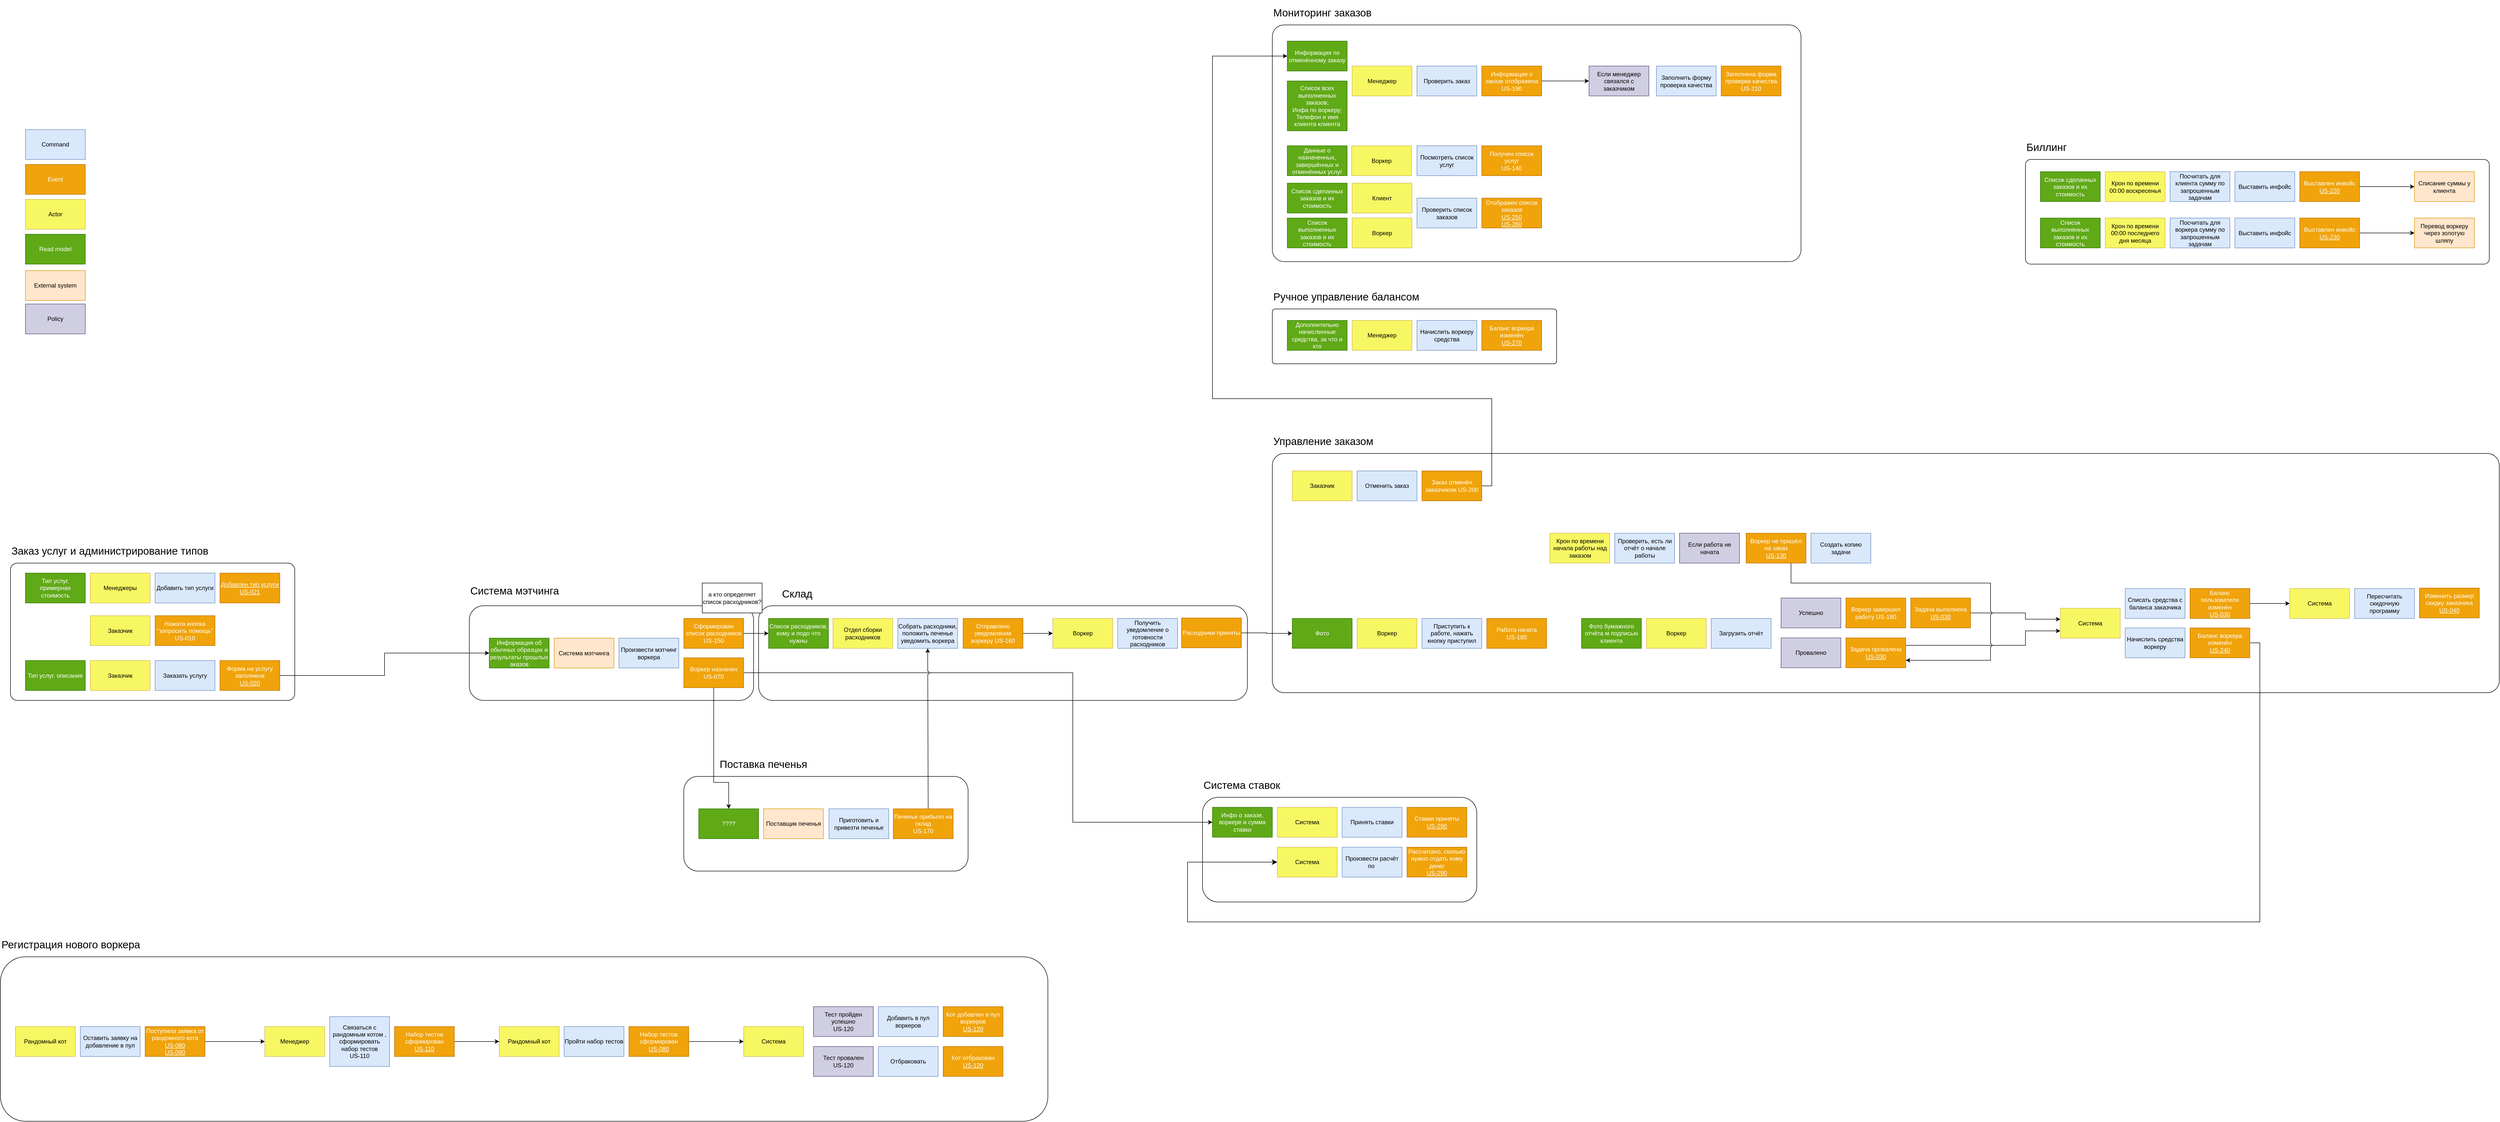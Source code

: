 <mxfile version="21.2.8" type="device">
  <diagram id="d3xwrjJmMlI8IsP-cI8p" name="Page-1">
    <mxGraphModel dx="2420" dy="2217" grid="1" gridSize="10" guides="1" tooltips="1" connect="1" arrows="1" fold="1" page="1" pageScale="1" pageWidth="827" pageHeight="1169" math="0" shadow="0">
      <root>
        <mxCell id="0" />
        <mxCell id="1" parent="0" />
        <mxCell id="K2-mk_BaM7Cxro6s_20j-19" value="" style="rounded=1;whiteSpace=wrap;html=1;arcSize=5;" parent="1" vertex="1">
          <mxGeometry x="3640" y="-650" width="930" height="210" as="geometry" />
        </mxCell>
        <mxCell id="K2-mk_BaM7Cxro6s_20j-16" value="" style="rounded=1;whiteSpace=wrap;html=1;arcSize=5;" parent="1" vertex="1">
          <mxGeometry x="2130" y="-350" width="570" height="110" as="geometry" />
        </mxCell>
        <mxCell id="K2-mk_BaM7Cxro6s_20j-15" value="" style="rounded=1;whiteSpace=wrap;html=1;arcSize=5;" parent="1" vertex="1">
          <mxGeometry x="2130" y="-920" width="1060" height="475" as="geometry" />
        </mxCell>
        <mxCell id="K2-mk_BaM7Cxro6s_20j-13" value="" style="rounded=1;whiteSpace=wrap;html=1;glass=0;shadow=0;arcSize=5;" parent="1" vertex="1">
          <mxGeometry x="2130" y="-60" width="2460" height="480" as="geometry" />
        </mxCell>
        <mxCell id="K2-mk_BaM7Cxro6s_20j-9" value="" style="rounded=1;whiteSpace=wrap;html=1;" parent="1" vertex="1">
          <mxGeometry x="1990" y="630" width="550" height="210" as="geometry" />
        </mxCell>
        <mxCell id="K2-mk_BaM7Cxro6s_20j-5" value="" style="rounded=1;whiteSpace=wrap;html=1;" parent="1" vertex="1">
          <mxGeometry x="1100" y="245.5" width="980" height="190" as="geometry" />
        </mxCell>
        <mxCell id="K2-mk_BaM7Cxro6s_20j-3" value="" style="rounded=1;whiteSpace=wrap;html=1;" parent="1" vertex="1">
          <mxGeometry x="950" y="588" width="570" height="190" as="geometry" />
        </mxCell>
        <mxCell id="K2-mk_BaM7Cxro6s_20j-1" value="" style="rounded=1;whiteSpace=wrap;html=1;" parent="1" vertex="1">
          <mxGeometry x="520" y="245.5" width="570" height="190" as="geometry" />
        </mxCell>
        <mxCell id="YszDemMy2gP09iMwwfaw-6" value="" style="rounded=1;whiteSpace=wrap;html=1;arcSize=5;" parent="1" vertex="1">
          <mxGeometry x="-400" y="160" width="570" height="275.5" as="geometry" />
        </mxCell>
        <mxCell id="YszDemMy2gP09iMwwfaw-1" value="" style="rounded=1;whiteSpace=wrap;html=1;" parent="1" vertex="1">
          <mxGeometry x="-420" y="950" width="2100" height="330" as="geometry" />
        </mxCell>
        <mxCell id="OSCMjye8fPy7Yy5Lh9Bj-2" value="Нажата кнопка &quot;запросить помощь&quot;&lt;br&gt;US-010" style="rounded=0;whiteSpace=wrap;html=1;fillColor=#f0a30a;strokeColor=#BD7000;fontColor=#ffffff;" parent="1" vertex="1">
          <mxGeometry x="-110" y="265.5" width="120" height="60" as="geometry" />
        </mxCell>
        <mxCell id="OSCMjye8fPy7Yy5Lh9Bj-3" value="Форма на услугу заполнена&lt;br&gt;&lt;u&gt;US-020&lt;/u&gt;" style="rounded=0;whiteSpace=wrap;html=1;fillColor=#f0a30a;strokeColor=#BD7000;fontColor=#ffffff;" parent="1" vertex="1">
          <mxGeometry x="20" y="355.5" width="120" height="60" as="geometry" />
        </mxCell>
        <mxCell id="OSCMjye8fPy7Yy5Lh9Bj-6" value="" style="edgeStyle=orthogonalEdgeStyle;rounded=0;orthogonalLoop=1;jettySize=auto;html=1;entryX=0;entryY=0.367;entryDx=0;entryDy=0;entryPerimeter=0;" parent="1" source="OSCMjye8fPy7Yy5Lh9Bj-4" target="hO5w0gElnGxJXxH-nVZi-56" edge="1">
          <mxGeometry relative="1" as="geometry">
            <Array as="points">
              <mxPoint x="3640" y="260" />
              <mxPoint x="3640" y="272" />
            </Array>
          </mxGeometry>
        </mxCell>
        <mxCell id="OSCMjye8fPy7Yy5Lh9Bj-4" value="Задача выполнена&lt;br&gt;&lt;u&gt;US-030&lt;/u&gt;" style="rounded=0;whiteSpace=wrap;html=1;fillColor=#f0a30a;strokeColor=#BD7000;fontColor=#ffffff;" parent="1" vertex="1">
          <mxGeometry x="3410" y="230" width="120" height="60" as="geometry" />
        </mxCell>
        <mxCell id="Bmm3zK5qdp1RYX5W6UsU-3" value="" style="edgeStyle=orthogonalEdgeStyle;rounded=0;orthogonalLoop=1;jettySize=auto;html=1;" parent="1" source="OSCMjye8fPy7Yy5Lh9Bj-5" target="Bmm3zK5qdp1RYX5W6UsU-1" edge="1">
          <mxGeometry relative="1" as="geometry" />
        </mxCell>
        <mxCell id="wWsWXtit5074qSS0YgeG-2" style="edgeStyle=segmentEdgeStyle;shape=connector;curved=0;rounded=0;orthogonalLoop=1;jettySize=auto;html=1;exitX=1;exitY=0.5;exitDx=0;exitDy=0;labelBackgroundColor=default;strokeColor=#000000;strokeWidth=1;fontFamily=Helvetica;fontSize=11;fontColor=default;endArrow=classic;startSize=8;endSize=8;elbow=vertical;entryX=0;entryY=0.5;entryDx=0;entryDy=0;" edge="1" parent="1" source="hO5w0gElnGxJXxH-nVZi-58" target="wWsWXtit5074qSS0YgeG-5">
          <mxGeometry relative="1" as="geometry">
            <mxPoint x="1960.957" y="780" as="targetPoint" />
            <Array as="points">
              <mxPoint x="4110" y="320" />
              <mxPoint x="4110" y="880" />
              <mxPoint x="1960" y="880" />
              <mxPoint x="1960" y="760" />
            </Array>
          </mxGeometry>
        </mxCell>
        <mxCell id="OSCMjye8fPy7Yy5Lh9Bj-5" value="Баланс пользователя изменён&lt;br&gt;&lt;u&gt;US-030&lt;/u&gt;" style="rounded=0;whiteSpace=wrap;html=1;fillColor=#f0a30a;strokeColor=#BD7000;fontColor=#ffffff;" parent="1" vertex="1">
          <mxGeometry x="3970" y="211" width="120" height="60" as="geometry" />
        </mxCell>
        <mxCell id="OSCMjye8fPy7Yy5Lh9Bj-8" style="edgeStyle=orthogonalEdgeStyle;rounded=0;orthogonalLoop=1;jettySize=auto;html=1;exitX=1;exitY=0.25;exitDx=0;exitDy=0;entryX=0;entryY=0.75;entryDx=0;entryDy=0;" parent="1" source="OSCMjye8fPy7Yy5Lh9Bj-7" target="hO5w0gElnGxJXxH-nVZi-56" edge="1">
          <mxGeometry relative="1" as="geometry">
            <Array as="points">
              <mxPoint x="3640" y="325" />
              <mxPoint x="3640" y="296" />
              <mxPoint x="3710" y="296" />
            </Array>
          </mxGeometry>
        </mxCell>
        <mxCell id="OSCMjye8fPy7Yy5Lh9Bj-7" value="Задача провалена&lt;br&gt;&lt;u&gt;US-030&lt;/u&gt;" style="rounded=0;whiteSpace=wrap;html=1;fillColor=#f0a30a;strokeColor=#BD7000;fontColor=#ffffff;" parent="1" vertex="1">
          <mxGeometry x="3280" y="310" width="120" height="60" as="geometry" />
        </mxCell>
        <mxCell id="OSCMjye8fPy7Yy5Lh9Bj-9" value="Изменить размер скидку заказчика&lt;br&gt;&lt;u&gt;US-040&lt;/u&gt;" style="rounded=0;whiteSpace=wrap;html=1;fillColor=#f0a30a;strokeColor=#BD7000;fontColor=#ffffff;" parent="1" vertex="1">
          <mxGeometry x="4430" y="210" width="120" height="60" as="geometry" />
        </mxCell>
        <mxCell id="OSCMjye8fPy7Yy5Lh9Bj-46" style="edgeStyle=orthogonalEdgeStyle;rounded=0;orthogonalLoop=1;jettySize=auto;html=1;exitX=0.5;exitY=1;exitDx=0;exitDy=0;entryX=0.5;entryY=0;entryDx=0;entryDy=0;" parent="1" source="OSCMjye8fPy7Yy5Lh9Bj-14" target="hO5w0gElnGxJXxH-nVZi-28" edge="1">
          <mxGeometry relative="1" as="geometry">
            <mxPoint x="987" y="683" as="targetPoint" />
            <Array as="points">
              <mxPoint x="1010" y="600" />
              <mxPoint x="1040" y="600" />
            </Array>
          </mxGeometry>
        </mxCell>
        <mxCell id="hO5w0gElnGxJXxH-nVZi-92" style="edgeStyle=orthogonalEdgeStyle;rounded=0;orthogonalLoop=1;jettySize=auto;html=1;exitX=1;exitY=0.5;exitDx=0;exitDy=0;entryX=0;entryY=0.5;entryDx=0;entryDy=0;shadow=0;jumpStyle=arc;" parent="1" source="OSCMjye8fPy7Yy5Lh9Bj-14" target="hO5w0gElnGxJXxH-nVZi-88" edge="1">
          <mxGeometry relative="1" as="geometry">
            <Array as="points">
              <mxPoint x="1730" y="380" />
              <mxPoint x="1730" y="680" />
            </Array>
          </mxGeometry>
        </mxCell>
        <mxCell id="OSCMjye8fPy7Yy5Lh9Bj-14" value="Воркер назначен&lt;br&gt;US-070" style="rounded=0;whiteSpace=wrap;html=1;fillColor=#f0a30a;strokeColor=#BD7000;fontColor=#ffffff;" parent="1" vertex="1">
          <mxGeometry x="950" y="350" width="120" height="60" as="geometry" />
        </mxCell>
        <mxCell id="hO5w0gElnGxJXxH-nVZi-3" style="edgeStyle=orthogonalEdgeStyle;rounded=0;orthogonalLoop=1;jettySize=auto;html=1;exitX=1;exitY=0.5;exitDx=0;exitDy=0;" parent="1" source="OSCMjye8fPy7Yy5Lh9Bj-16" target="AU5BO0Ih3276CnvpscHl-20" edge="1">
          <mxGeometry relative="1" as="geometry" />
        </mxCell>
        <mxCell id="OSCMjye8fPy7Yy5Lh9Bj-16" value="Поступила заявка от рандомного кота&lt;br&gt;&lt;u&gt;US-080&lt;br&gt;US-090&lt;br&gt;&lt;/u&gt;" style="rounded=0;whiteSpace=wrap;html=1;fillColor=#f0a30a;strokeColor=#BD7000;fontColor=#ffffff;" parent="1" vertex="1">
          <mxGeometry x="-130" y="1090" width="120" height="60" as="geometry" />
        </mxCell>
        <mxCell id="OSCMjye8fPy7Yy5Lh9Bj-31" style="edgeStyle=orthogonalEdgeStyle;rounded=0;orthogonalLoop=1;jettySize=auto;html=1;exitX=0.75;exitY=1;exitDx=0;exitDy=0;entryX=1;entryY=0.75;entryDx=0;entryDy=0;jumpStyle=arc;" parent="1" source="OSCMjye8fPy7Yy5Lh9Bj-29" target="OSCMjye8fPy7Yy5Lh9Bj-7" edge="1">
          <mxGeometry relative="1" as="geometry">
            <Array as="points">
              <mxPoint x="3170" y="200" />
              <mxPoint x="3570" y="200" />
              <mxPoint x="3570" y="355" />
            </Array>
          </mxGeometry>
        </mxCell>
        <mxCell id="OSCMjye8fPy7Yy5Lh9Bj-29" value="Воркер не пришёл на заказ&lt;br&gt;&lt;u&gt;US-130&lt;/u&gt;" style="rounded=0;whiteSpace=wrap;html=1;fillColor=#f0a30a;strokeColor=#BD7000;fontColor=#ffffff;" parent="1" vertex="1">
          <mxGeometry x="3080" y="100" width="120" height="60" as="geometry" />
        </mxCell>
        <mxCell id="OSCMjye8fPy7Yy5Lh9Bj-45" value="" style="edgeStyle=orthogonalEdgeStyle;rounded=0;orthogonalLoop=1;jettySize=auto;html=1;entryX=0;entryY=0.5;entryDx=0;entryDy=0;" parent="1" source="OSCMjye8fPy7Yy5Lh9Bj-42" target="hO5w0gElnGxJXxH-nVZi-21" edge="1">
          <mxGeometry relative="1" as="geometry" />
        </mxCell>
        <mxCell id="OSCMjye8fPy7Yy5Lh9Bj-42" value="Сформирован список расходников&lt;br&gt;US-150" style="rounded=0;whiteSpace=wrap;html=1;fillColor=#f0a30a;strokeColor=#BD7000;fontColor=#ffffff;" parent="1" vertex="1">
          <mxGeometry x="950" y="271" width="120" height="60" as="geometry" />
        </mxCell>
        <mxCell id="hO5w0gElnGxJXxH-nVZi-26" value="" style="edgeStyle=orthogonalEdgeStyle;rounded=0;orthogonalLoop=1;jettySize=auto;html=1;" parent="1" source="OSCMjye8fPy7Yy5Lh9Bj-44" target="hO5w0gElnGxJXxH-nVZi-24" edge="1">
          <mxGeometry relative="1" as="geometry" />
        </mxCell>
        <mxCell id="OSCMjye8fPy7Yy5Lh9Bj-44" value="Отправлено уведомление воркеру US-160" style="rounded=0;whiteSpace=wrap;html=1;fillColor=#f0a30a;strokeColor=#BD7000;fontColor=#ffffff;" parent="1" vertex="1">
          <mxGeometry x="1510" y="271" width="120" height="60" as="geometry" />
        </mxCell>
        <mxCell id="OSCMjye8fPy7Yy5Lh9Bj-50" style="edgeStyle=orthogonalEdgeStyle;rounded=0;orthogonalLoop=1;jettySize=auto;html=1;exitX=0.5;exitY=0;exitDx=0;exitDy=0;entryX=0.5;entryY=1;entryDx=0;entryDy=0;jumpStyle=arc;" parent="1" source="OSCMjye8fPy7Yy5Lh9Bj-48" target="hO5w0gElnGxJXxH-nVZi-23" edge="1">
          <mxGeometry relative="1" as="geometry">
            <Array as="points">
              <mxPoint x="1440" y="653" />
              <mxPoint x="1440" y="600" />
              <mxPoint x="1439" y="600" />
            </Array>
            <mxPoint x="1440" y="370" as="targetPoint" />
          </mxGeometry>
        </mxCell>
        <mxCell id="OSCMjye8fPy7Yy5Lh9Bj-48" value="Печенье прибыло на склад&lt;br&gt;US-170" style="rounded=0;whiteSpace=wrap;html=1;fillColor=#f0a30a;strokeColor=#BD7000;fontColor=#ffffff;" parent="1" vertex="1">
          <mxGeometry x="1370" y="653" width="120" height="60" as="geometry" />
        </mxCell>
        <mxCell id="OSCMjye8fPy7Yy5Lh9Bj-51" value="Работа начата&lt;br&gt;US-180" style="rounded=0;whiteSpace=wrap;html=1;fillColor=#f0a30a;strokeColor=#BD7000;fontColor=#ffffff;" parent="1" vertex="1">
          <mxGeometry x="2560" y="271" width="120" height="60" as="geometry" />
        </mxCell>
        <mxCell id="OSCMjye8fPy7Yy5Lh9Bj-53" value="Воркер завершил работу US-180" style="rounded=0;whiteSpace=wrap;html=1;fillColor=#f0a30a;strokeColor=#BD7000;fontColor=#ffffff;" parent="1" vertex="1">
          <mxGeometry x="3280" y="230" width="120" height="60" as="geometry" />
        </mxCell>
        <mxCell id="AU5BO0Ih3276CnvpscHl-1" value="Заказчик" style="rounded=0;whiteSpace=wrap;html=1;fillColor=#F7F763;strokeColor=#d6b656;" parent="1" vertex="1">
          <mxGeometry x="-240" y="355.5" width="120" height="60" as="geometry" />
        </mxCell>
        <mxCell id="AU5BO0Ih3276CnvpscHl-3" value="Заказать услугу" style="rounded=0;whiteSpace=wrap;html=1;fillColor=#dae8fc;strokeColor=#6c8ebf;" parent="1" vertex="1">
          <mxGeometry x="-110" y="355.5" width="120" height="60" as="geometry" />
        </mxCell>
        <mxCell id="AU5BO0Ih3276CnvpscHl-4" value="Тип услуг. описание" style="rounded=0;whiteSpace=wrap;html=1;fillColor=#60a917;strokeColor=#2D7600;fontColor=#ffffff;" parent="1" vertex="1">
          <mxGeometry x="-370" y="355.5" width="120" height="60" as="geometry" />
        </mxCell>
        <mxCell id="AU5BO0Ih3276CnvpscHl-5" value="Заказчик" style="rounded=0;whiteSpace=wrap;html=1;fillColor=#F7F763;strokeColor=#d6b656;" parent="1" vertex="1">
          <mxGeometry x="-240" y="265.5" width="120" height="60" as="geometry" />
        </mxCell>
        <mxCell id="AU5BO0Ih3276CnvpscHl-6" value="Менеджеры" style="rounded=0;whiteSpace=wrap;html=1;fillColor=#F7F763;strokeColor=#d6b656;" parent="1" vertex="1">
          <mxGeometry x="-240" y="180" width="120" height="60" as="geometry" />
        </mxCell>
        <mxCell id="AU5BO0Ih3276CnvpscHl-7" value="Добавить тип услуги" style="rounded=0;whiteSpace=wrap;html=1;fillColor=#dae8fc;strokeColor=#6c8ebf;" parent="1" vertex="1">
          <mxGeometry x="-110" y="180" width="120" height="60" as="geometry" />
        </mxCell>
        <mxCell id="AU5BO0Ih3276CnvpscHl-8" value="&lt;u&gt;Добавлен тип услуги&lt;br&gt;US-021&lt;/u&gt;" style="rounded=0;whiteSpace=wrap;html=1;fillColor=#f0a30a;strokeColor=#BD7000;fontColor=#ffffff;" parent="1" vertex="1">
          <mxGeometry x="20" y="180" width="120" height="60" as="geometry" />
        </mxCell>
        <mxCell id="AU5BO0Ih3276CnvpscHl-9" value="Тип услуг. примерная стоимость" style="rounded=0;whiteSpace=wrap;html=1;fillColor=#60a917;strokeColor=#2D7600;fontColor=#ffffff;" parent="1" vertex="1">
          <mxGeometry x="-370" y="180" width="120" height="60" as="geometry" />
        </mxCell>
        <mxCell id="AU5BO0Ih3276CnvpscHl-13" value="Система мэтчинга" style="rounded=0;whiteSpace=wrap;html=1;fillColor=#ffe6cc;strokeColor=#d79b00;" parent="1" vertex="1">
          <mxGeometry x="690" y="310.5" width="120" height="60" as="geometry" />
        </mxCell>
        <mxCell id="AU5BO0Ih3276CnvpscHl-15" value="Произвести мэтчинг воркера" style="rounded=0;whiteSpace=wrap;html=1;fillColor=#dae8fc;strokeColor=#6c8ebf;" parent="1" vertex="1">
          <mxGeometry x="820" y="310.5" width="120" height="60" as="geometry" />
        </mxCell>
        <mxCell id="AU5BO0Ih3276CnvpscHl-17" value="" style="edgeStyle=orthogonalEdgeStyle;rounded=0;orthogonalLoop=1;jettySize=auto;html=1;exitX=1;exitY=0.5;exitDx=0;exitDy=0;entryX=0;entryY=0.5;entryDx=0;entryDy=0;" parent="1" source="OSCMjye8fPy7Yy5Lh9Bj-3" target="AU5BO0Ih3276CnvpscHl-16" edge="1">
          <mxGeometry relative="1" as="geometry">
            <mxPoint x="150" y="340" as="sourcePoint" />
            <mxPoint x="690" y="341" as="targetPoint" />
          </mxGeometry>
        </mxCell>
        <mxCell id="AU5BO0Ih3276CnvpscHl-16" value="Информация об обычных образцах и результаты прошлых аказов" style="rounded=0;whiteSpace=wrap;html=1;fillColor=#60a917;strokeColor=#2D7600;fontColor=#ffffff;" parent="1" vertex="1">
          <mxGeometry x="560" y="310.5" width="120" height="60" as="geometry" />
        </mxCell>
        <mxCell id="AU5BO0Ih3276CnvpscHl-18" value="Рандомный кот" style="rounded=0;whiteSpace=wrap;html=1;fillColor=#F7F763;strokeColor=#d6b656;" parent="1" vertex="1">
          <mxGeometry x="-390" y="1090" width="120" height="60" as="geometry" />
        </mxCell>
        <mxCell id="AU5BO0Ih3276CnvpscHl-19" value="Оставить заявку на добавление в пул" style="rounded=0;whiteSpace=wrap;html=1;fillColor=#dae8fc;strokeColor=#6c8ebf;" parent="1" vertex="1">
          <mxGeometry x="-260" y="1090" width="120" height="60" as="geometry" />
        </mxCell>
        <mxCell id="AU5BO0Ih3276CnvpscHl-20" value="Менеджер" style="rounded=0;whiteSpace=wrap;html=1;fillColor=#F7F763;strokeColor=#d6b656;" parent="1" vertex="1">
          <mxGeometry x="110" y="1090" width="120" height="60" as="geometry" />
        </mxCell>
        <mxCell id="hO5w0gElnGxJXxH-nVZi-1" value="Связаться с рандомным котом , сформировать набор тестов&lt;br&gt;US-110" style="rounded=0;whiteSpace=wrap;html=1;fillColor=#dae8fc;strokeColor=#6c8ebf;" parent="1" vertex="1">
          <mxGeometry x="240" y="1070" width="120" height="100" as="geometry" />
        </mxCell>
        <mxCell id="hO5w0gElnGxJXxH-nVZi-5" style="edgeStyle=orthogonalEdgeStyle;rounded=0;orthogonalLoop=1;jettySize=auto;html=1;exitX=1;exitY=0.5;exitDx=0;exitDy=0;" parent="1" source="hO5w0gElnGxJXxH-nVZi-2" target="hO5w0gElnGxJXxH-nVZi-4" edge="1">
          <mxGeometry relative="1" as="geometry" />
        </mxCell>
        <mxCell id="hO5w0gElnGxJXxH-nVZi-2" value="Набор тестов сформирован&lt;br&gt;&lt;u&gt;US-110&lt;/u&gt;" style="rounded=0;whiteSpace=wrap;html=1;fillColor=#f0a30a;strokeColor=#BD7000;fontColor=#ffffff;" parent="1" vertex="1">
          <mxGeometry x="370" y="1090" width="120" height="60" as="geometry" />
        </mxCell>
        <mxCell id="hO5w0gElnGxJXxH-nVZi-4" value="Рандомный кот" style="rounded=0;whiteSpace=wrap;html=1;fillColor=#F7F763;strokeColor=#d6b656;" parent="1" vertex="1">
          <mxGeometry x="580" y="1090" width="120" height="60" as="geometry" />
        </mxCell>
        <mxCell id="hO5w0gElnGxJXxH-nVZi-6" value="Пройти набор тестов" style="rounded=0;whiteSpace=wrap;html=1;fillColor=#dae8fc;strokeColor=#6c8ebf;" parent="1" vertex="1">
          <mxGeometry x="710" y="1090" width="120" height="60" as="geometry" />
        </mxCell>
        <mxCell id="hO5w0gElnGxJXxH-nVZi-7" value="&lt;div&gt;Тест пройден успешно&lt;/div&gt;&lt;div&gt;US-120&lt;/div&gt;" style="rounded=0;whiteSpace=wrap;html=1;fillColor=#d0cee2;strokeColor=#56517e;" parent="1" vertex="1">
          <mxGeometry x="1210" y="1050" width="120" height="60" as="geometry" />
        </mxCell>
        <mxCell id="hO5w0gElnGxJXxH-nVZi-11" value="" style="edgeStyle=orthogonalEdgeStyle;rounded=0;orthogonalLoop=1;jettySize=auto;html=1;" parent="1" source="hO5w0gElnGxJXxH-nVZi-8" target="hO5w0gElnGxJXxH-nVZi-9" edge="1">
          <mxGeometry relative="1" as="geometry" />
        </mxCell>
        <mxCell id="hO5w0gElnGxJXxH-nVZi-8" value="Набор тестов сформирован&lt;br&gt;&lt;u&gt;US-080&lt;/u&gt;" style="rounded=0;whiteSpace=wrap;html=1;fillColor=#f0a30a;strokeColor=#BD7000;fontColor=#ffffff;" parent="1" vertex="1">
          <mxGeometry x="840" y="1090" width="120" height="60" as="geometry" />
        </mxCell>
        <mxCell id="hO5w0gElnGxJXxH-nVZi-9" value="Система" style="rounded=0;whiteSpace=wrap;html=1;fillColor=#F7F763;strokeColor=#d6b656;" parent="1" vertex="1">
          <mxGeometry x="1070" y="1090" width="120" height="60" as="geometry" />
        </mxCell>
        <mxCell id="hO5w0gElnGxJXxH-nVZi-10" value="&lt;div&gt;Тест провален&lt;/div&gt;&lt;div&gt;US-120&lt;/div&gt;" style="rounded=0;whiteSpace=wrap;html=1;fillColor=#d0cee2;strokeColor=#56517e;" parent="1" vertex="1">
          <mxGeometry x="1210" y="1130" width="120" height="60" as="geometry" />
        </mxCell>
        <mxCell id="hO5w0gElnGxJXxH-nVZi-12" value="Добавить в пул воркеров" style="rounded=0;whiteSpace=wrap;html=1;fillColor=#dae8fc;strokeColor=#6c8ebf;" parent="1" vertex="1">
          <mxGeometry x="1340" y="1050" width="120" height="60" as="geometry" />
        </mxCell>
        <mxCell id="hO5w0gElnGxJXxH-nVZi-13" value="Отбраковать" style="rounded=0;whiteSpace=wrap;html=1;fillColor=#dae8fc;strokeColor=#6c8ebf;" parent="1" vertex="1">
          <mxGeometry x="1340" y="1130" width="120" height="60" as="geometry" />
        </mxCell>
        <mxCell id="hO5w0gElnGxJXxH-nVZi-14" value="Кот добавлен в пул воркеров&lt;br&gt;&lt;u&gt;US-120&lt;/u&gt;" style="rounded=0;whiteSpace=wrap;html=1;fillColor=#f0a30a;strokeColor=#BD7000;fontColor=#ffffff;" parent="1" vertex="1">
          <mxGeometry x="1470" y="1050" width="120" height="60" as="geometry" />
        </mxCell>
        <mxCell id="hO5w0gElnGxJXxH-nVZi-15" value="Кот отбракован&lt;br&gt;&lt;u&gt;US-120&lt;/u&gt;" style="rounded=0;whiteSpace=wrap;html=1;fillColor=#f0a30a;strokeColor=#BD7000;fontColor=#ffffff;" parent="1" vertex="1">
          <mxGeometry x="1470" y="1130" width="120" height="60" as="geometry" />
        </mxCell>
        <mxCell id="hO5w0gElnGxJXxH-nVZi-16" value="Отдел сборки расходников" style="rounded=0;whiteSpace=wrap;html=1;fillColor=#F7F763;strokeColor=#d6b656;" parent="1" vertex="1">
          <mxGeometry x="1249" y="271" width="120" height="60" as="geometry" />
        </mxCell>
        <mxCell id="hO5w0gElnGxJXxH-nVZi-17" value="Воркер" style="rounded=0;whiteSpace=wrap;html=1;fillColor=#F7F763;strokeColor=#d6b656;" parent="1" vertex="1">
          <mxGeometry x="2289" y="-677.5" width="120" height="60" as="geometry" />
        </mxCell>
        <mxCell id="hO5w0gElnGxJXxH-nVZi-18" value="Посмотреть список услуг" style="rounded=0;whiteSpace=wrap;html=1;fillColor=#dae8fc;strokeColor=#6c8ebf;" parent="1" vertex="1">
          <mxGeometry x="2420" y="-677.5" width="120" height="60" as="geometry" />
        </mxCell>
        <mxCell id="hO5w0gElnGxJXxH-nVZi-19" value="Получен список услуг&lt;br&gt;US-140" style="rounded=0;whiteSpace=wrap;html=1;fillColor=#f0a30a;strokeColor=#BD7000;fontColor=#ffffff;" parent="1" vertex="1">
          <mxGeometry x="2550" y="-677.5" width="120" height="60" as="geometry" />
        </mxCell>
        <mxCell id="hO5w0gElnGxJXxH-nVZi-20" value="Данные о назначенных, завершённых и отменённых услуг" style="rounded=0;whiteSpace=wrap;html=1;fillColor=#60a917;strokeColor=#2D7600;fontColor=#ffffff;" parent="1" vertex="1">
          <mxGeometry x="2160" y="-677.5" width="120" height="60" as="geometry" />
        </mxCell>
        <mxCell id="hO5w0gElnGxJXxH-nVZi-21" value="Список расходников, кому и подо что нужны" style="rounded=0;whiteSpace=wrap;html=1;fillColor=#60a917;strokeColor=#2D7600;fontColor=#ffffff;" parent="1" vertex="1">
          <mxGeometry x="1120" y="271" width="120" height="60" as="geometry" />
        </mxCell>
        <mxCell id="hO5w0gElnGxJXxH-nVZi-22" value="а кто определяет список расходников?" style="rounded=0;whiteSpace=wrap;html=1;" parent="1" vertex="1">
          <mxGeometry x="987" y="200" width="120" height="60" as="geometry" />
        </mxCell>
        <mxCell id="hO5w0gElnGxJXxH-nVZi-23" value="Собрать расходники, положить печенье уведомить воркера" style="rounded=0;whiteSpace=wrap;html=1;fillColor=#dae8fc;strokeColor=#6c8ebf;" parent="1" vertex="1">
          <mxGeometry x="1379" y="271" width="120" height="60" as="geometry" />
        </mxCell>
        <mxCell id="hO5w0gElnGxJXxH-nVZi-24" value="Воркер" style="rounded=0;whiteSpace=wrap;html=1;fillColor=#F7F763;strokeColor=#d6b656;" parent="1" vertex="1">
          <mxGeometry x="1690" y="271" width="120" height="60" as="geometry" />
        </mxCell>
        <mxCell id="hO5w0gElnGxJXxH-nVZi-25" value="Получить уведомление о готовности расходников" style="rounded=0;whiteSpace=wrap;html=1;fillColor=#dae8fc;strokeColor=#6c8ebf;" parent="1" vertex="1">
          <mxGeometry x="1820" y="271" width="120" height="60" as="geometry" />
        </mxCell>
        <mxCell id="hO5w0gElnGxJXxH-nVZi-27" value="Поставщик печенья" style="rounded=0;whiteSpace=wrap;html=1;fillColor=#ffe6cc;strokeColor=#d79b00;" parent="1" vertex="1">
          <mxGeometry x="1110" y="653" width="120" height="60" as="geometry" />
        </mxCell>
        <mxCell id="hO5w0gElnGxJXxH-nVZi-28" value="????" style="rounded=0;whiteSpace=wrap;html=1;fillColor=#60a917;strokeColor=#2D7600;fontColor=#ffffff;" parent="1" vertex="1">
          <mxGeometry x="980" y="653" width="120" height="60" as="geometry" />
        </mxCell>
        <mxCell id="hO5w0gElnGxJXxH-nVZi-29" value="Приготовить и привезти печенье" style="rounded=0;whiteSpace=wrap;html=1;fillColor=#dae8fc;strokeColor=#6c8ebf;" parent="1" vertex="1">
          <mxGeometry x="1241" y="653" width="120" height="60" as="geometry" />
        </mxCell>
        <mxCell id="K2-mk_BaM7Cxro6s_20j-7" style="edgeStyle=orthogonalEdgeStyle;rounded=0;orthogonalLoop=1;jettySize=auto;html=1;exitX=1;exitY=0.5;exitDx=0;exitDy=0;entryX=0;entryY=0.5;entryDx=0;entryDy=0;" parent="1" source="hO5w0gElnGxJXxH-nVZi-30" target="hO5w0gElnGxJXxH-nVZi-33" edge="1">
          <mxGeometry relative="1" as="geometry" />
        </mxCell>
        <mxCell id="hO5w0gElnGxJXxH-nVZi-30" value="Расходники приняты" style="rounded=0;whiteSpace=wrap;html=1;fillColor=#f0a30a;strokeColor=#BD7000;fontColor=#ffffff;" parent="1" vertex="1">
          <mxGeometry x="1948" y="270" width="120" height="60" as="geometry" />
        </mxCell>
        <mxCell id="hO5w0gElnGxJXxH-nVZi-31" value="Воркер" style="rounded=0;whiteSpace=wrap;html=1;fillColor=#F7F763;strokeColor=#d6b656;" parent="1" vertex="1">
          <mxGeometry x="2300" y="271" width="120" height="60" as="geometry" />
        </mxCell>
        <mxCell id="hO5w0gElnGxJXxH-nVZi-32" value="Приступить к работе, нажать кнопку приступил" style="rounded=0;whiteSpace=wrap;html=1;fillColor=#dae8fc;strokeColor=#6c8ebf;" parent="1" vertex="1">
          <mxGeometry x="2430" y="271" width="120" height="60" as="geometry" />
        </mxCell>
        <mxCell id="hO5w0gElnGxJXxH-nVZi-33" value="Фото" style="rounded=0;whiteSpace=wrap;html=1;fillColor=#60a917;strokeColor=#2D7600;fontColor=#ffffff;" parent="1" vertex="1">
          <mxGeometry x="2170" y="271" width="120" height="60" as="geometry" />
        </mxCell>
        <mxCell id="hO5w0gElnGxJXxH-nVZi-34" value="Менеджер" style="rounded=0;whiteSpace=wrap;html=1;fillColor=#F7F763;strokeColor=#d6b656;" parent="1" vertex="1">
          <mxGeometry x="2290" y="-837.5" width="120" height="60" as="geometry" />
        </mxCell>
        <mxCell id="hO5w0gElnGxJXxH-nVZi-35" value="Проверить заказ" style="rounded=0;whiteSpace=wrap;html=1;fillColor=#dae8fc;strokeColor=#6c8ebf;" parent="1" vertex="1">
          <mxGeometry x="2420" y="-837.5" width="120" height="60" as="geometry" />
        </mxCell>
        <mxCell id="hO5w0gElnGxJXxH-nVZi-36" value="Список всех выполненных заказов;&lt;br&gt;Инфа по воркеру;&lt;br&gt;Телефон и имя клиента клиента" style="rounded=0;whiteSpace=wrap;html=1;fillColor=#60a917;strokeColor=#2D7600;fontColor=#ffffff;" parent="1" vertex="1">
          <mxGeometry x="2160" y="-807.5" width="120" height="100" as="geometry" />
        </mxCell>
        <mxCell id="hO5w0gElnGxJXxH-nVZi-53" style="edgeStyle=orthogonalEdgeStyle;rounded=0;orthogonalLoop=1;jettySize=auto;html=1;exitX=1;exitY=0.5;exitDx=0;exitDy=0;entryX=0;entryY=0.5;entryDx=0;entryDy=0;" parent="1" source="hO5w0gElnGxJXxH-nVZi-37" target="hO5w0gElnGxJXxH-nVZi-52" edge="1">
          <mxGeometry relative="1" as="geometry" />
        </mxCell>
        <mxCell id="hO5w0gElnGxJXxH-nVZi-37" value="Информация о заказе отображена US-190" style="rounded=0;whiteSpace=wrap;html=1;fillColor=#f0a30a;strokeColor=#BD7000;fontColor=#ffffff;" parent="1" vertex="1">
          <mxGeometry x="2550" y="-837.5" width="120" height="60" as="geometry" />
        </mxCell>
        <mxCell id="hO5w0gElnGxJXxH-nVZi-38" value="Заказчик" style="rounded=0;whiteSpace=wrap;html=1;fillColor=#F7F763;strokeColor=#d6b656;" parent="1" vertex="1">
          <mxGeometry x="2170" y="-25" width="120" height="60" as="geometry" />
        </mxCell>
        <mxCell id="hO5w0gElnGxJXxH-nVZi-39" value="Отменить заказ" style="rounded=0;whiteSpace=wrap;html=1;fillColor=#dae8fc;strokeColor=#6c8ebf;" parent="1" vertex="1">
          <mxGeometry x="2300" y="-25" width="120" height="60" as="geometry" />
        </mxCell>
        <mxCell id="hO5w0gElnGxJXxH-nVZi-41" style="edgeStyle=orthogonalEdgeStyle;rounded=0;orthogonalLoop=1;jettySize=auto;html=1;exitX=1;exitY=0.5;exitDx=0;exitDy=0;entryX=0;entryY=0.5;entryDx=0;entryDy=0;" parent="1" source="hO5w0gElnGxJXxH-nVZi-40" target="hO5w0gElnGxJXxH-nVZi-42" edge="1">
          <mxGeometry relative="1" as="geometry">
            <mxPoint x="2230" y="-20" as="targetPoint" />
            <Array as="points">
              <mxPoint x="2570" y="5" />
              <mxPoint x="2570" y="-170" />
              <mxPoint x="2010" y="-170" />
              <mxPoint x="2010" y="-857" />
            </Array>
          </mxGeometry>
        </mxCell>
        <mxCell id="hO5w0gElnGxJXxH-nVZi-40" value="Заказ отменён заказчиком US-200" style="rounded=0;whiteSpace=wrap;html=1;fillColor=#f0a30a;strokeColor=#BD7000;fontColor=#ffffff;" parent="1" vertex="1">
          <mxGeometry x="2430" y="-25" width="120" height="60" as="geometry" />
        </mxCell>
        <mxCell id="hO5w0gElnGxJXxH-nVZi-42" value="Информация по отменённому заказу" style="rounded=0;whiteSpace=wrap;html=1;fillColor=#60a917;strokeColor=#2D7600;fontColor=#ffffff;" parent="1" vertex="1">
          <mxGeometry x="2160" y="-887.5" width="120" height="60" as="geometry" />
        </mxCell>
        <mxCell id="hO5w0gElnGxJXxH-nVZi-43" value="Крон по времени начала работы над заказом" style="rounded=0;whiteSpace=wrap;html=1;fillColor=#F7F763;strokeColor=#d6b656;" parent="1" vertex="1">
          <mxGeometry x="2686.5" y="100" width="120" height="60" as="geometry" />
        </mxCell>
        <mxCell id="hO5w0gElnGxJXxH-nVZi-44" value="Проверить, есть ли отчёт о начале работы" style="rounded=0;whiteSpace=wrap;html=1;fillColor=#dae8fc;strokeColor=#6c8ebf;" parent="1" vertex="1">
          <mxGeometry x="2816.5" y="100" width="120" height="60" as="geometry" />
        </mxCell>
        <mxCell id="hO5w0gElnGxJXxH-nVZi-45" value="Если работа не начата" style="rounded=0;whiteSpace=wrap;html=1;fillColor=#d0cee2;strokeColor=#56517e;" parent="1" vertex="1">
          <mxGeometry x="2946.5" y="100" width="120" height="60" as="geometry" />
        </mxCell>
        <mxCell id="hO5w0gElnGxJXxH-nVZi-46" value="Создать копию задачи" style="rounded=0;whiteSpace=wrap;html=1;fillColor=#dae8fc;strokeColor=#6c8ebf;" parent="1" vertex="1">
          <mxGeometry x="3210" y="100" width="120" height="60" as="geometry" />
        </mxCell>
        <mxCell id="hO5w0gElnGxJXxH-nVZi-47" value="Воркер" style="rounded=0;whiteSpace=wrap;html=1;fillColor=#F7F763;strokeColor=#d6b656;" parent="1" vertex="1">
          <mxGeometry x="2880" y="271" width="120" height="60" as="geometry" />
        </mxCell>
        <mxCell id="hO5w0gElnGxJXxH-nVZi-48" value="Фото бумажного отчёта м подписью клиента" style="rounded=0;whiteSpace=wrap;html=1;fillColor=#60a917;strokeColor=#2D7600;fontColor=#ffffff;" parent="1" vertex="1">
          <mxGeometry x="2750" y="271" width="120" height="60" as="geometry" />
        </mxCell>
        <mxCell id="hO5w0gElnGxJXxH-nVZi-49" value="Загрузить отчёт" style="rounded=0;whiteSpace=wrap;html=1;fillColor=#dae8fc;strokeColor=#6c8ebf;" parent="1" vertex="1">
          <mxGeometry x="3010" y="271" width="120" height="60" as="geometry" />
        </mxCell>
        <mxCell id="hO5w0gElnGxJXxH-nVZi-50" value="Успешно" style="rounded=0;whiteSpace=wrap;html=1;fillColor=#d0cee2;strokeColor=#56517e;" parent="1" vertex="1">
          <mxGeometry x="3150" y="230" width="120" height="60" as="geometry" />
        </mxCell>
        <mxCell id="hO5w0gElnGxJXxH-nVZi-51" value="Провалено" style="rounded=0;whiteSpace=wrap;html=1;fillColor=#d0cee2;strokeColor=#56517e;" parent="1" vertex="1">
          <mxGeometry x="3150" y="310" width="120" height="60" as="geometry" />
        </mxCell>
        <mxCell id="hO5w0gElnGxJXxH-nVZi-52" value="Если менеджер связался с заказчиком" style="rounded=0;whiteSpace=wrap;html=1;fillColor=#d0cee2;strokeColor=#56517e;" parent="1" vertex="1">
          <mxGeometry x="2765" y="-837.5" width="120" height="60" as="geometry" />
        </mxCell>
        <mxCell id="hO5w0gElnGxJXxH-nVZi-54" value="Заполнить форму проверка качества" style="rounded=0;whiteSpace=wrap;html=1;fillColor=#dae8fc;strokeColor=#6c8ebf;" parent="1" vertex="1">
          <mxGeometry x="2900" y="-837.5" width="120" height="60" as="geometry" />
        </mxCell>
        <mxCell id="hO5w0gElnGxJXxH-nVZi-55" value="Заполнена форма проверки качества US-210" style="rounded=0;whiteSpace=wrap;html=1;fillColor=#f0a30a;strokeColor=#BD7000;fontColor=#ffffff;" parent="1" vertex="1">
          <mxGeometry x="3030" y="-837.5" width="120" height="60" as="geometry" />
        </mxCell>
        <mxCell id="hO5w0gElnGxJXxH-nVZi-56" value="Система" style="rounded=0;whiteSpace=wrap;html=1;fillColor=#F7F763;strokeColor=#d6b656;" parent="1" vertex="1">
          <mxGeometry x="3710" y="250.5" width="120" height="60" as="geometry" />
        </mxCell>
        <mxCell id="hO5w0gElnGxJXxH-nVZi-57" value="Списать средства с баланса заказчика" style="rounded=0;whiteSpace=wrap;html=1;fillColor=#dae8fc;strokeColor=#6c8ebf;" parent="1" vertex="1">
          <mxGeometry x="3840" y="211" width="120" height="60" as="geometry" />
        </mxCell>
        <mxCell id="hO5w0gElnGxJXxH-nVZi-58" value="Баланс воркера изменён&lt;br&gt;&lt;u&gt;US-240&lt;/u&gt;" style="rounded=0;whiteSpace=wrap;html=1;fillColor=#f0a30a;strokeColor=#BD7000;fontColor=#ffffff;" parent="1" vertex="1">
          <mxGeometry x="3970" y="290" width="120" height="60" as="geometry" />
        </mxCell>
        <mxCell id="hO5w0gElnGxJXxH-nVZi-59" value="Начислить средства воркеру" style="rounded=0;whiteSpace=wrap;html=1;fillColor=#dae8fc;strokeColor=#6c8ebf;" parent="1" vertex="1">
          <mxGeometry x="3840" y="290" width="120" height="60" as="geometry" />
        </mxCell>
        <mxCell id="hO5w0gElnGxJXxH-nVZi-60" value="Клиент" style="rounded=0;whiteSpace=wrap;html=1;fillColor=#F7F763;strokeColor=#d6b656;" parent="1" vertex="1">
          <mxGeometry x="2290" y="-602.5" width="120" height="60" as="geometry" />
        </mxCell>
        <mxCell id="hO5w0gElnGxJXxH-nVZi-61" value="Воркер" style="rounded=0;whiteSpace=wrap;html=1;fillColor=#F7F763;strokeColor=#d6b656;" parent="1" vertex="1">
          <mxGeometry x="2290" y="-532.5" width="120" height="60" as="geometry" />
        </mxCell>
        <mxCell id="hO5w0gElnGxJXxH-nVZi-62" value="Проверить список заказов" style="rounded=0;whiteSpace=wrap;html=1;fillColor=#dae8fc;strokeColor=#6c8ebf;" parent="1" vertex="1">
          <mxGeometry x="2420" y="-572.5" width="120" height="60" as="geometry" />
        </mxCell>
        <mxCell id="hO5w0gElnGxJXxH-nVZi-63" value="Список сделанных заказов и их стоимость" style="rounded=0;whiteSpace=wrap;html=1;fillColor=#60a917;strokeColor=#2D7600;fontColor=#ffffff;" parent="1" vertex="1">
          <mxGeometry x="2160" y="-602.5" width="120" height="60" as="geometry" />
        </mxCell>
        <mxCell id="hO5w0gElnGxJXxH-nVZi-64" value="Список выполненных заказов и их стоимость" style="rounded=0;whiteSpace=wrap;html=1;fillColor=#60a917;strokeColor=#2D7600;fontColor=#ffffff;" parent="1" vertex="1">
          <mxGeometry x="2160" y="-532.5" width="120" height="60" as="geometry" />
        </mxCell>
        <mxCell id="hO5w0gElnGxJXxH-nVZi-65" value="Отображен список заказов&lt;br&gt;&lt;u&gt;US-250&lt;br&gt;US-260&lt;br&gt;&lt;/u&gt;" style="rounded=0;whiteSpace=wrap;html=1;fillColor=#f0a30a;strokeColor=#BD7000;fontColor=#ffffff;" parent="1" vertex="1">
          <mxGeometry x="2550" y="-572.5" width="120" height="60" as="geometry" />
        </mxCell>
        <mxCell id="hO5w0gElnGxJXxH-nVZi-66" value="Менеджер" style="rounded=0;whiteSpace=wrap;html=1;fillColor=#F7F763;strokeColor=#d6b656;" parent="1" vertex="1">
          <mxGeometry x="2290" y="-327" width="120" height="60" as="geometry" />
        </mxCell>
        <mxCell id="hO5w0gElnGxJXxH-nVZi-67" value="Начислить воркеру средства" style="rounded=0;whiteSpace=wrap;html=1;fillColor=#dae8fc;strokeColor=#6c8ebf;" parent="1" vertex="1">
          <mxGeometry x="2420" y="-327" width="120" height="60" as="geometry" />
        </mxCell>
        <mxCell id="hO5w0gElnGxJXxH-nVZi-68" value="Баланс воркера изменён&lt;br&gt;&lt;u&gt;US-270&lt;/u&gt;" style="rounded=0;whiteSpace=wrap;html=1;fillColor=#f0a30a;strokeColor=#BD7000;fontColor=#ffffff;" parent="1" vertex="1">
          <mxGeometry x="2550" y="-327" width="120" height="60" as="geometry" />
        </mxCell>
        <mxCell id="hO5w0gElnGxJXxH-nVZi-69" value="Дополнительно начисленные средства, за что и кто" style="rounded=0;whiteSpace=wrap;html=1;fillColor=#60a917;strokeColor=#2D7600;fontColor=#ffffff;" parent="1" vertex="1">
          <mxGeometry x="2160" y="-327" width="120" height="60" as="geometry" />
        </mxCell>
        <mxCell id="hO5w0gElnGxJXxH-nVZi-70" value="Крон по времени&lt;br&gt;00:00 воскресенья" style="rounded=0;whiteSpace=wrap;html=1;fillColor=#F7F763;strokeColor=#d6b656;" parent="1" vertex="1">
          <mxGeometry x="3800" y="-625.5" width="120" height="60" as="geometry" />
        </mxCell>
        <mxCell id="hO5w0gElnGxJXxH-nVZi-72" value="Крон по времени&lt;br&gt;00:00 последнего дня месяца" style="rounded=0;whiteSpace=wrap;html=1;fillColor=#F7F763;strokeColor=#d6b656;" parent="1" vertex="1">
          <mxGeometry x="3800" y="-532.5" width="120" height="60" as="geometry" />
        </mxCell>
        <mxCell id="hO5w0gElnGxJXxH-nVZi-73" value="Посчитать для клиента сумму по запрошенным задачам" style="rounded=0;whiteSpace=wrap;html=1;fillColor=#dae8fc;strokeColor=#6c8ebf;" parent="1" vertex="1">
          <mxGeometry x="3930" y="-625.5" width="120" height="60" as="geometry" />
        </mxCell>
        <mxCell id="hO5w0gElnGxJXxH-nVZi-74" value="Выставить инфойс" style="rounded=0;whiteSpace=wrap;html=1;fillColor=#dae8fc;strokeColor=#6c8ebf;" parent="1" vertex="1">
          <mxGeometry x="4060" y="-625.5" width="120" height="60" as="geometry" />
        </mxCell>
        <mxCell id="hO5w0gElnGxJXxH-nVZi-79" value="" style="edgeStyle=orthogonalEdgeStyle;rounded=0;orthogonalLoop=1;jettySize=auto;html=1;" parent="1" source="hO5w0gElnGxJXxH-nVZi-77" target="hO5w0gElnGxJXxH-nVZi-78" edge="1">
          <mxGeometry relative="1" as="geometry" />
        </mxCell>
        <mxCell id="hO5w0gElnGxJXxH-nVZi-77" value="Выставлен инвойс&lt;br&gt;&lt;u&gt;US-220&lt;/u&gt;" style="rounded=0;whiteSpace=wrap;html=1;fillColor=#f0a30a;strokeColor=#BD7000;fontColor=#ffffff;" parent="1" vertex="1">
          <mxGeometry x="4190" y="-625.5" width="120" height="60" as="geometry" />
        </mxCell>
        <mxCell id="hO5w0gElnGxJXxH-nVZi-78" value="Списание суммы у клиента" style="rounded=0;whiteSpace=wrap;html=1;fillColor=#ffe6cc;strokeColor=#d79b00;" parent="1" vertex="1">
          <mxGeometry x="4420" y="-625.5" width="120" height="60" as="geometry" />
        </mxCell>
        <mxCell id="hO5w0gElnGxJXxH-nVZi-80" value="Посчитать для воркера сумму по запрошенным задачам" style="rounded=0;whiteSpace=wrap;html=1;fillColor=#dae8fc;strokeColor=#6c8ebf;" parent="1" vertex="1">
          <mxGeometry x="3930" y="-532.5" width="120" height="60" as="geometry" />
        </mxCell>
        <mxCell id="hO5w0gElnGxJXxH-nVZi-81" value="Выставить инфойс" style="rounded=0;whiteSpace=wrap;html=1;fillColor=#dae8fc;strokeColor=#6c8ebf;" parent="1" vertex="1">
          <mxGeometry x="4060" y="-532.5" width="120" height="60" as="geometry" />
        </mxCell>
        <mxCell id="hO5w0gElnGxJXxH-nVZi-82" value="" style="edgeStyle=orthogonalEdgeStyle;rounded=0;orthogonalLoop=1;jettySize=auto;html=1;" parent="1" source="hO5w0gElnGxJXxH-nVZi-83" target="hO5w0gElnGxJXxH-nVZi-84" edge="1">
          <mxGeometry relative="1" as="geometry" />
        </mxCell>
        <mxCell id="hO5w0gElnGxJXxH-nVZi-83" value="Выставлен инвойс&lt;br&gt;&lt;u&gt;US-230&lt;/u&gt;" style="rounded=0;whiteSpace=wrap;html=1;fillColor=#f0a30a;strokeColor=#BD7000;fontColor=#ffffff;" parent="1" vertex="1">
          <mxGeometry x="4190" y="-532.5" width="120" height="60" as="geometry" />
        </mxCell>
        <mxCell id="hO5w0gElnGxJXxH-nVZi-84" value="Перевод воркеру через золотую шляпу" style="rounded=0;whiteSpace=wrap;html=1;fillColor=#ffe6cc;strokeColor=#d79b00;" parent="1" vertex="1">
          <mxGeometry x="4420" y="-532.5" width="120" height="60" as="geometry" />
        </mxCell>
        <mxCell id="hO5w0gElnGxJXxH-nVZi-85" value="Список сделанных заказов и их стоимость" style="rounded=0;whiteSpace=wrap;html=1;fillColor=#60a917;strokeColor=#2D7600;fontColor=#ffffff;" parent="1" vertex="1">
          <mxGeometry x="3670" y="-625.5" width="120" height="60" as="geometry" />
        </mxCell>
        <mxCell id="hO5w0gElnGxJXxH-nVZi-86" value="Список выполненных заказов и их стоимость" style="rounded=0;whiteSpace=wrap;html=1;fillColor=#60a917;strokeColor=#2D7600;fontColor=#ffffff;" parent="1" vertex="1">
          <mxGeometry x="3670" y="-532.5" width="120" height="60" as="geometry" />
        </mxCell>
        <mxCell id="hO5w0gElnGxJXxH-nVZi-88" value="Инфо о заказе, воркере и сумма ставки" style="rounded=0;whiteSpace=wrap;html=1;fillColor=#60a917;strokeColor=#2D7600;fontColor=#ffffff;" parent="1" vertex="1">
          <mxGeometry x="2010" y="650" width="120" height="60" as="geometry" />
        </mxCell>
        <mxCell id="hO5w0gElnGxJXxH-nVZi-93" value="Система" style="rounded=0;whiteSpace=wrap;html=1;fillColor=#F7F763;strokeColor=#d6b656;" parent="1" vertex="1">
          <mxGeometry x="2140" y="650" width="120" height="60" as="geometry" />
        </mxCell>
        <mxCell id="hO5w0gElnGxJXxH-nVZi-94" value="Принять ставки" style="rounded=0;whiteSpace=wrap;html=1;fillColor=#dae8fc;strokeColor=#6c8ebf;" parent="1" vertex="1">
          <mxGeometry x="2270" y="650" width="120" height="60" as="geometry" />
        </mxCell>
        <mxCell id="hO5w0gElnGxJXxH-nVZi-95" value="Ставки приняты&lt;br&gt;&lt;u&gt;US-290&lt;/u&gt;" style="rounded=0;whiteSpace=wrap;html=1;fillColor=#f0a30a;strokeColor=#BD7000;fontColor=#ffffff;" parent="1" vertex="1">
          <mxGeometry x="2400" y="650" width="120" height="60" as="geometry" />
        </mxCell>
        <mxCell id="Bmm3zK5qdp1RYX5W6UsU-1" value="Система" style="rounded=0;whiteSpace=wrap;html=1;fillColor=#F7F763;strokeColor=#d6b656;" parent="1" vertex="1">
          <mxGeometry x="4170" y="211" width="120" height="60" as="geometry" />
        </mxCell>
        <mxCell id="Bmm3zK5qdp1RYX5W6UsU-2" value="Пересчитать скидочную программу" style="rounded=0;whiteSpace=wrap;html=1;fillColor=#dae8fc;strokeColor=#6c8ebf;" parent="1" vertex="1">
          <mxGeometry x="4300" y="211" width="120" height="60" as="geometry" />
        </mxCell>
        <mxCell id="Bmm3zK5qdp1RYX5W6UsU-7" value="Command" style="rounded=0;whiteSpace=wrap;html=1;fillColor=#dae8fc;strokeColor=#6c8ebf;" parent="1" vertex="1">
          <mxGeometry x="-370" y="-710" width="120" height="60" as="geometry" />
        </mxCell>
        <mxCell id="Bmm3zK5qdp1RYX5W6UsU-8" value="Event" style="rounded=0;whiteSpace=wrap;html=1;fillColor=#f0a30a;strokeColor=#BD7000;fontColor=#ffffff;" parent="1" vertex="1">
          <mxGeometry x="-370" y="-640" width="120" height="60" as="geometry" />
        </mxCell>
        <mxCell id="Bmm3zK5qdp1RYX5W6UsU-9" value="Actor" style="rounded=0;whiteSpace=wrap;html=1;fillColor=#F7F763;strokeColor=#d6b656;" parent="1" vertex="1">
          <mxGeometry x="-370" y="-570" width="120" height="60" as="geometry" />
        </mxCell>
        <mxCell id="Bmm3zK5qdp1RYX5W6UsU-10" value="Read model" style="rounded=0;whiteSpace=wrap;html=1;fillColor=#60a917;strokeColor=#2D7600;fontColor=#ffffff;" parent="1" vertex="1">
          <mxGeometry x="-370" y="-500" width="120" height="60" as="geometry" />
        </mxCell>
        <mxCell id="Bmm3zK5qdp1RYX5W6UsU-12" value="External system" style="rounded=0;whiteSpace=wrap;html=1;fillColor=#ffe6cc;strokeColor=#d79b00;" parent="1" vertex="1">
          <mxGeometry x="-370" y="-427" width="120" height="60" as="geometry" />
        </mxCell>
        <mxCell id="Bmm3zK5qdp1RYX5W6UsU-13" value="Policy" style="rounded=0;whiteSpace=wrap;html=1;fillColor=#d0cee2;strokeColor=#56517e;" parent="1" vertex="1">
          <mxGeometry x="-370" y="-360" width="120" height="60" as="geometry" />
        </mxCell>
        <mxCell id="YszDemMy2gP09iMwwfaw-2" value="Регистрация нового воркера" style="text;html=1;strokeColor=none;fillColor=none;align=left;verticalAlign=middle;whiteSpace=wrap;rounded=0;fontSize=21;" parent="1" vertex="1">
          <mxGeometry x="-420" y="900" width="580" height="50" as="geometry" />
        </mxCell>
        <mxCell id="YszDemMy2gP09iMwwfaw-4" value="Заказ услуг и администрирование типов" style="text;html=1;strokeColor=none;fillColor=none;align=left;verticalAlign=middle;whiteSpace=wrap;rounded=0;fontSize=21;" parent="1" vertex="1">
          <mxGeometry x="-400" y="110" width="430" height="50" as="geometry" />
        </mxCell>
        <mxCell id="K2-mk_BaM7Cxro6s_20j-2" value="Система мэтчинга" style="text;html=1;strokeColor=none;fillColor=none;align=left;verticalAlign=middle;whiteSpace=wrap;rounded=0;fontSize=21;" parent="1" vertex="1">
          <mxGeometry x="520" y="190" width="250" height="50" as="geometry" />
        </mxCell>
        <mxCell id="K2-mk_BaM7Cxro6s_20j-4" value="Поставка печенья" style="text;html=1;strokeColor=none;fillColor=none;align=left;verticalAlign=middle;whiteSpace=wrap;rounded=0;fontSize=21;" parent="1" vertex="1">
          <mxGeometry x="1020" y="538" width="250" height="50" as="geometry" />
        </mxCell>
        <mxCell id="K2-mk_BaM7Cxro6s_20j-6" value="Склад" style="text;html=1;strokeColor=none;fillColor=none;align=left;verticalAlign=middle;whiteSpace=wrap;rounded=0;fontSize=21;" parent="1" vertex="1">
          <mxGeometry x="1145" y="195.5" width="250" height="50" as="geometry" />
        </mxCell>
        <mxCell id="K2-mk_BaM7Cxro6s_20j-10" value="Система ставок" style="text;html=1;strokeColor=none;fillColor=none;align=left;verticalAlign=middle;whiteSpace=wrap;rounded=0;fontSize=21;" parent="1" vertex="1">
          <mxGeometry x="1990" y="580" width="250" height="50" as="geometry" />
        </mxCell>
        <mxCell id="K2-mk_BaM7Cxro6s_20j-14" value="Управление заказом" style="text;html=1;strokeColor=none;fillColor=none;align=left;verticalAlign=middle;whiteSpace=wrap;rounded=0;fontSize=21;" parent="1" vertex="1">
          <mxGeometry x="2130" y="-110" width="250" height="50" as="geometry" />
        </mxCell>
        <mxCell id="K2-mk_BaM7Cxro6s_20j-17" value="Ручное управление балансом" style="text;html=1;strokeColor=none;fillColor=none;align=left;verticalAlign=middle;whiteSpace=wrap;rounded=0;fontSize=21;" parent="1" vertex="1">
          <mxGeometry x="2130" y="-400" width="340" height="50" as="geometry" />
        </mxCell>
        <mxCell id="K2-mk_BaM7Cxro6s_20j-18" value="Мониторинг заказов" style="text;html=1;strokeColor=none;fillColor=none;align=left;verticalAlign=middle;whiteSpace=wrap;rounded=0;fontSize=21;" parent="1" vertex="1">
          <mxGeometry x="2130" y="-970" width="340" height="50" as="geometry" />
        </mxCell>
        <mxCell id="K2-mk_BaM7Cxro6s_20j-20" value="Биллинг" style="text;html=1;strokeColor=none;fillColor=none;align=left;verticalAlign=middle;whiteSpace=wrap;rounded=0;fontSize=21;" parent="1" vertex="1">
          <mxGeometry x="3640" y="-700" width="340" height="50" as="geometry" />
        </mxCell>
        <mxCell id="wWsWXtit5074qSS0YgeG-3" value="Произвести расчёт по&amp;nbsp;" style="rounded=0;whiteSpace=wrap;html=1;fillColor=#dae8fc;strokeColor=#6c8ebf;" vertex="1" parent="1">
          <mxGeometry x="2270" y="730" width="120" height="60" as="geometry" />
        </mxCell>
        <mxCell id="wWsWXtit5074qSS0YgeG-4" value="Рассчитано, сколько нужно отдать кому денег&lt;br&gt;&lt;u&gt;US-290&lt;/u&gt;" style="rounded=0;whiteSpace=wrap;html=1;fillColor=#f0a30a;strokeColor=#BD7000;fontColor=#ffffff;" vertex="1" parent="1">
          <mxGeometry x="2400" y="730" width="120" height="60" as="geometry" />
        </mxCell>
        <mxCell id="wWsWXtit5074qSS0YgeG-5" value="Система" style="rounded=0;whiteSpace=wrap;html=1;fillColor=#F7F763;strokeColor=#d6b656;" vertex="1" parent="1">
          <mxGeometry x="2140" y="730" width="120" height="60" as="geometry" />
        </mxCell>
      </root>
    </mxGraphModel>
  </diagram>
</mxfile>
